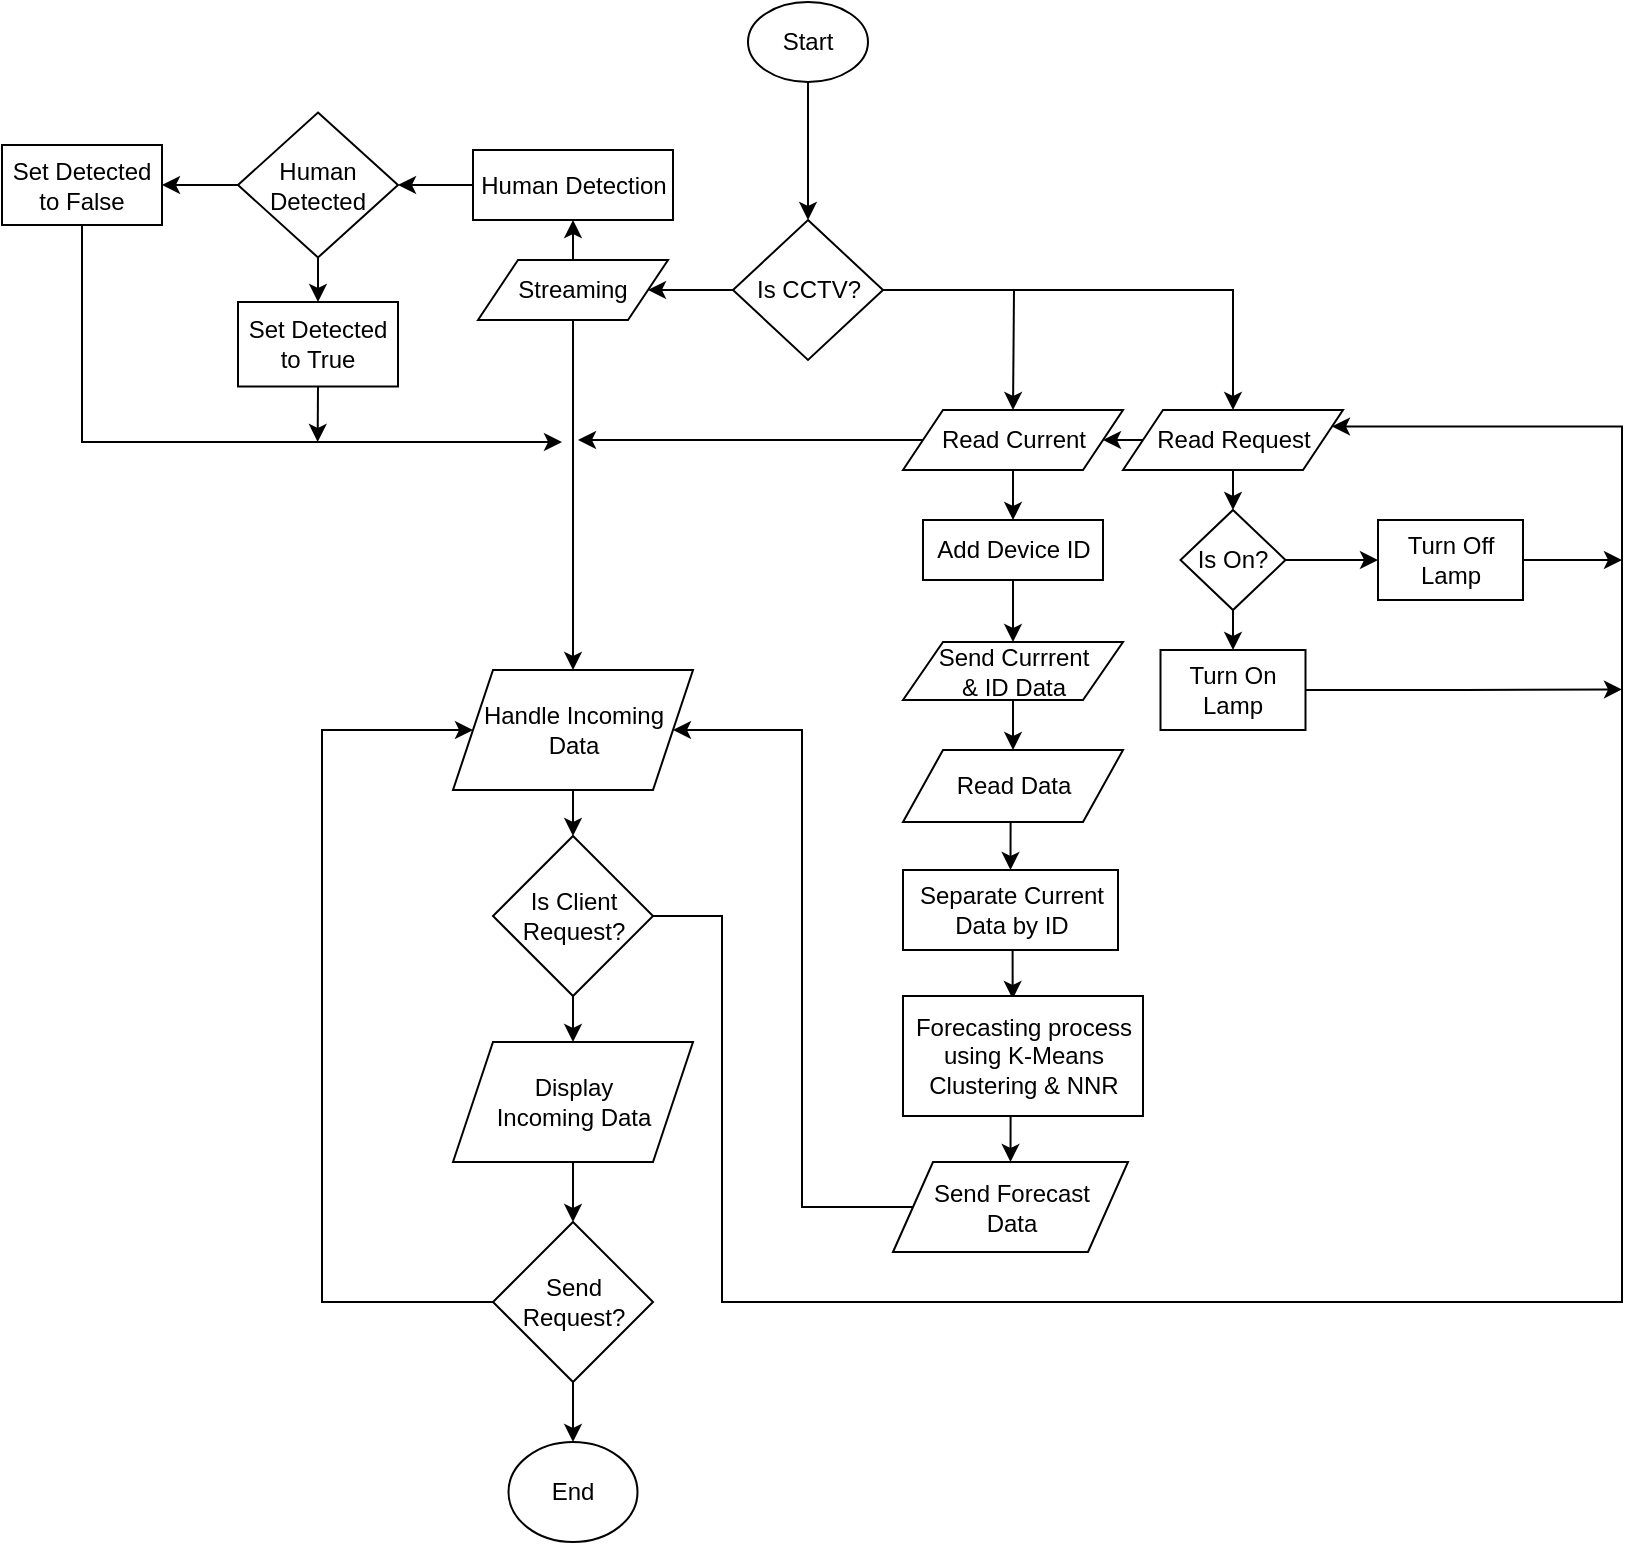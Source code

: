 <mxfile version="13.7.9" type="github">
  <diagram id="C5RBs43oDa-KdzZeNtuy" name="Page-1">
    <mxGraphModel dx="1021" dy="581" grid="1" gridSize="10" guides="1" tooltips="1" connect="1" arrows="1" fold="1" page="1" pageScale="1" pageWidth="1169" pageHeight="827" math="0" shadow="0">
      <root>
        <mxCell id="WIyWlLk6GJQsqaUBKTNV-0" />
        <mxCell id="WIyWlLk6GJQsqaUBKTNV-1" parent="WIyWlLk6GJQsqaUBKTNV-0" />
        <mxCell id="Et6rMjXYBVE10G3ZFk7t-49" style="edgeStyle=orthogonalEdgeStyle;rounded=0;orthogonalLoop=1;jettySize=auto;html=1;exitX=1;exitY=0.5;exitDx=0;exitDy=0;entryX=0.5;entryY=0;entryDx=0;entryDy=0;" edge="1" parent="WIyWlLk6GJQsqaUBKTNV-1" source="Et6rMjXYBVE10G3ZFk7t-3" target="Et6rMjXYBVE10G3ZFk7t-9">
          <mxGeometry relative="1" as="geometry" />
        </mxCell>
        <mxCell id="Et6rMjXYBVE10G3ZFk7t-3" value="Is CCTV?" style="rhombus;whiteSpace=wrap;html=1;" vertex="1" parent="WIyWlLk6GJQsqaUBKTNV-1">
          <mxGeometry x="535.5" y="189" width="75" height="70" as="geometry" />
        </mxCell>
        <mxCell id="Et6rMjXYBVE10G3ZFk7t-4" value="" style="endArrow=classic;html=1;exitX=0.5;exitY=1;exitDx=0;exitDy=0;entryX=0.5;entryY=0;entryDx=0;entryDy=0;" edge="1" parent="WIyWlLk6GJQsqaUBKTNV-1" source="Et6rMjXYBVE10G3ZFk7t-18" target="Et6rMjXYBVE10G3ZFk7t-3">
          <mxGeometry width="50" height="50" relative="1" as="geometry">
            <mxPoint x="573" y="164" as="sourcePoint" />
            <mxPoint x="548" y="274" as="targetPoint" />
          </mxGeometry>
        </mxCell>
        <mxCell id="Et6rMjXYBVE10G3ZFk7t-69" style="edgeStyle=orthogonalEdgeStyle;rounded=0;orthogonalLoop=1;jettySize=auto;html=1;exitX=0.5;exitY=1;exitDx=0;exitDy=0;entryX=0.5;entryY=0;entryDx=0;entryDy=0;" edge="1" parent="WIyWlLk6GJQsqaUBKTNV-1" source="Et6rMjXYBVE10G3ZFk7t-5" target="Et6rMjXYBVE10G3ZFk7t-45">
          <mxGeometry relative="1" as="geometry" />
        </mxCell>
        <mxCell id="Et6rMjXYBVE10G3ZFk7t-5" value="Streaming" style="shape=parallelogram;perimeter=parallelogramPerimeter;whiteSpace=wrap;html=1;fixedSize=1;" vertex="1" parent="WIyWlLk6GJQsqaUBKTNV-1">
          <mxGeometry x="408" y="209" width="95" height="30" as="geometry" />
        </mxCell>
        <mxCell id="Et6rMjXYBVE10G3ZFk7t-66" style="edgeStyle=orthogonalEdgeStyle;rounded=0;orthogonalLoop=1;jettySize=auto;html=1;exitX=0;exitY=0.5;exitDx=0;exitDy=0;entryX=1;entryY=0.5;entryDx=0;entryDy=0;" edge="1" parent="WIyWlLk6GJQsqaUBKTNV-1" source="Et6rMjXYBVE10G3ZFk7t-9" target="Et6rMjXYBVE10G3ZFk7t-10">
          <mxGeometry relative="1" as="geometry" />
        </mxCell>
        <mxCell id="Et6rMjXYBVE10G3ZFk7t-9" value="Read Request" style="shape=parallelogram;perimeter=parallelogramPerimeter;whiteSpace=wrap;html=1;fixedSize=1;" vertex="1" parent="WIyWlLk6GJQsqaUBKTNV-1">
          <mxGeometry x="730.5" y="284" width="110" height="30" as="geometry" />
        </mxCell>
        <mxCell id="Et6rMjXYBVE10G3ZFk7t-67" style="edgeStyle=orthogonalEdgeStyle;rounded=0;orthogonalLoop=1;jettySize=auto;html=1;exitX=0.5;exitY=1;exitDx=0;exitDy=0;entryX=0.5;entryY=0;entryDx=0;entryDy=0;" edge="1" parent="WIyWlLk6GJQsqaUBKTNV-1" source="Et6rMjXYBVE10G3ZFk7t-10" target="Et6rMjXYBVE10G3ZFk7t-56">
          <mxGeometry relative="1" as="geometry" />
        </mxCell>
        <mxCell id="Et6rMjXYBVE10G3ZFk7t-72" style="edgeStyle=orthogonalEdgeStyle;rounded=0;orthogonalLoop=1;jettySize=auto;html=1;exitX=0;exitY=0.5;exitDx=0;exitDy=0;" edge="1" parent="WIyWlLk6GJQsqaUBKTNV-1" source="Et6rMjXYBVE10G3ZFk7t-10">
          <mxGeometry relative="1" as="geometry">
            <mxPoint x="458" y="299" as="targetPoint" />
          </mxGeometry>
        </mxCell>
        <mxCell id="Et6rMjXYBVE10G3ZFk7t-10" value="Read Current" style="shape=parallelogram;perimeter=parallelogramPerimeter;whiteSpace=wrap;html=1;fixedSize=1;" vertex="1" parent="WIyWlLk6GJQsqaUBKTNV-1">
          <mxGeometry x="620.5" y="284" width="110" height="30" as="geometry" />
        </mxCell>
        <mxCell id="Et6rMjXYBVE10G3ZFk7t-12" value="" style="endArrow=classic;html=1;entryX=0.5;entryY=0;entryDx=0;entryDy=0;" edge="1" parent="WIyWlLk6GJQsqaUBKTNV-1" target="Et6rMjXYBVE10G3ZFk7t-10">
          <mxGeometry width="50" height="50" relative="1" as="geometry">
            <mxPoint x="676" y="224" as="sourcePoint" />
            <mxPoint x="738" y="264" as="targetPoint" />
          </mxGeometry>
        </mxCell>
        <mxCell id="Et6rMjXYBVE10G3ZFk7t-14" value="Is On?" style="rhombus;whiteSpace=wrap;html=1;" vertex="1" parent="WIyWlLk6GJQsqaUBKTNV-1">
          <mxGeometry x="759.25" y="334" width="52.5" height="50" as="geometry" />
        </mxCell>
        <mxCell id="Et6rMjXYBVE10G3ZFk7t-101" style="edgeStyle=orthogonalEdgeStyle;rounded=0;orthogonalLoop=1;jettySize=auto;html=1;exitX=1;exitY=0.5;exitDx=0;exitDy=0;" edge="1" parent="WIyWlLk6GJQsqaUBKTNV-1" source="Et6rMjXYBVE10G3ZFk7t-16">
          <mxGeometry relative="1" as="geometry">
            <mxPoint x="980" y="423.706" as="targetPoint" />
          </mxGeometry>
        </mxCell>
        <mxCell id="Et6rMjXYBVE10G3ZFk7t-16" value="Turn On&lt;br&gt;Lamp" style="rounded=0;whiteSpace=wrap;html=1;" vertex="1" parent="WIyWlLk6GJQsqaUBKTNV-1">
          <mxGeometry x="749.25" y="404" width="72.5" height="40" as="geometry" />
        </mxCell>
        <mxCell id="Et6rMjXYBVE10G3ZFk7t-100" style="edgeStyle=orthogonalEdgeStyle;rounded=0;orthogonalLoop=1;jettySize=auto;html=1;exitX=1;exitY=0.5;exitDx=0;exitDy=0;" edge="1" parent="WIyWlLk6GJQsqaUBKTNV-1" source="Et6rMjXYBVE10G3ZFk7t-17">
          <mxGeometry relative="1" as="geometry">
            <mxPoint x="980" y="359" as="targetPoint" />
          </mxGeometry>
        </mxCell>
        <mxCell id="Et6rMjXYBVE10G3ZFk7t-17" value="Turn Off&lt;br&gt;Lamp" style="rounded=0;whiteSpace=wrap;html=1;" vertex="1" parent="WIyWlLk6GJQsqaUBKTNV-1">
          <mxGeometry x="858" y="339" width="72.5" height="40" as="geometry" />
        </mxCell>
        <mxCell id="Et6rMjXYBVE10G3ZFk7t-18" value="Start" style="ellipse;whiteSpace=wrap;html=1;" vertex="1" parent="WIyWlLk6GJQsqaUBKTNV-1">
          <mxGeometry x="543" y="80" width="60" height="40" as="geometry" />
        </mxCell>
        <mxCell id="Et6rMjXYBVE10G3ZFk7t-19" value="" style="endArrow=classic;html=1;entryX=0.5;entryY=0;entryDx=0;entryDy=0;exitX=0.5;exitY=1;exitDx=0;exitDy=0;" edge="1" parent="WIyWlLk6GJQsqaUBKTNV-1" source="Et6rMjXYBVE10G3ZFk7t-14" target="Et6rMjXYBVE10G3ZFk7t-16">
          <mxGeometry width="50" height="50" relative="1" as="geometry">
            <mxPoint x="618" y="374" as="sourcePoint" />
            <mxPoint x="668" y="324" as="targetPoint" />
          </mxGeometry>
        </mxCell>
        <mxCell id="Et6rMjXYBVE10G3ZFk7t-20" value="" style="endArrow=classic;html=1;entryX=0;entryY=0.5;entryDx=0;entryDy=0;exitX=1;exitY=0.5;exitDx=0;exitDy=0;" edge="1" parent="WIyWlLk6GJQsqaUBKTNV-1" source="Et6rMjXYBVE10G3ZFk7t-14" target="Et6rMjXYBVE10G3ZFk7t-17">
          <mxGeometry width="50" height="50" relative="1" as="geometry">
            <mxPoint x="828" y="374" as="sourcePoint" />
            <mxPoint x="668" y="324" as="targetPoint" />
          </mxGeometry>
        </mxCell>
        <mxCell id="Et6rMjXYBVE10G3ZFk7t-21" value="" style="endArrow=classic;html=1;exitX=0.5;exitY=1;exitDx=0;exitDy=0;entryX=0.5;entryY=0;entryDx=0;entryDy=0;" edge="1" parent="WIyWlLk6GJQsqaUBKTNV-1" source="Et6rMjXYBVE10G3ZFk7t-9" target="Et6rMjXYBVE10G3ZFk7t-14">
          <mxGeometry width="50" height="50" relative="1" as="geometry">
            <mxPoint x="618" y="374" as="sourcePoint" />
            <mxPoint x="668" y="324" as="targetPoint" />
          </mxGeometry>
        </mxCell>
        <mxCell id="Et6rMjXYBVE10G3ZFk7t-27" value="Human Detection" style="rounded=0;whiteSpace=wrap;html=1;" vertex="1" parent="WIyWlLk6GJQsqaUBKTNV-1">
          <mxGeometry x="405.5" y="154" width="100" height="35" as="geometry" />
        </mxCell>
        <mxCell id="Et6rMjXYBVE10G3ZFk7t-79" style="edgeStyle=orthogonalEdgeStyle;rounded=0;orthogonalLoop=1;jettySize=auto;html=1;exitX=0;exitY=0.5;exitDx=0;exitDy=0;entryX=1;entryY=0.5;entryDx=0;entryDy=0;" edge="1" parent="WIyWlLk6GJQsqaUBKTNV-1" source="Et6rMjXYBVE10G3ZFk7t-28" target="Et6rMjXYBVE10G3ZFk7t-76">
          <mxGeometry relative="1" as="geometry" />
        </mxCell>
        <mxCell id="Et6rMjXYBVE10G3ZFk7t-80" value="" style="edgeStyle=orthogonalEdgeStyle;rounded=0;orthogonalLoop=1;jettySize=auto;html=1;" edge="1" parent="WIyWlLk6GJQsqaUBKTNV-1" source="Et6rMjXYBVE10G3ZFk7t-28" target="Et6rMjXYBVE10G3ZFk7t-77">
          <mxGeometry relative="1" as="geometry" />
        </mxCell>
        <mxCell id="Et6rMjXYBVE10G3ZFk7t-28" value="Human&lt;br&gt;Detected" style="rhombus;whiteSpace=wrap;html=1;" vertex="1" parent="WIyWlLk6GJQsqaUBKTNV-1">
          <mxGeometry x="288" y="135.25" width="80" height="72.5" as="geometry" />
        </mxCell>
        <mxCell id="Et6rMjXYBVE10G3ZFk7t-32" value="" style="endArrow=classic;html=1;exitX=0;exitY=0.5;exitDx=0;exitDy=0;entryX=1;entryY=0.5;entryDx=0;entryDy=0;" edge="1" parent="WIyWlLk6GJQsqaUBKTNV-1" source="Et6rMjXYBVE10G3ZFk7t-3" target="Et6rMjXYBVE10G3ZFk7t-5">
          <mxGeometry width="50" height="50" relative="1" as="geometry">
            <mxPoint x="578" y="334" as="sourcePoint" />
            <mxPoint x="628" y="284" as="targetPoint" />
          </mxGeometry>
        </mxCell>
        <mxCell id="Et6rMjXYBVE10G3ZFk7t-34" value="" style="endArrow=classic;html=1;exitX=0.5;exitY=0;exitDx=0;exitDy=0;entryX=0.5;entryY=1;entryDx=0;entryDy=0;" edge="1" parent="WIyWlLk6GJQsqaUBKTNV-1" source="Et6rMjXYBVE10G3ZFk7t-5" target="Et6rMjXYBVE10G3ZFk7t-27">
          <mxGeometry width="50" height="50" relative="1" as="geometry">
            <mxPoint x="578" y="334" as="sourcePoint" />
            <mxPoint x="628" y="284" as="targetPoint" />
          </mxGeometry>
        </mxCell>
        <mxCell id="Et6rMjXYBVE10G3ZFk7t-39" value="" style="endArrow=classic;html=1;exitX=0;exitY=0.5;exitDx=0;exitDy=0;entryX=1;entryY=0.5;entryDx=0;entryDy=0;" edge="1" parent="WIyWlLk6GJQsqaUBKTNV-1" source="Et6rMjXYBVE10G3ZFk7t-27" target="Et6rMjXYBVE10G3ZFk7t-28">
          <mxGeometry width="50" height="50" relative="1" as="geometry">
            <mxPoint x="578" y="334" as="sourcePoint" />
            <mxPoint x="628" y="284" as="targetPoint" />
          </mxGeometry>
        </mxCell>
        <mxCell id="Et6rMjXYBVE10G3ZFk7t-94" style="edgeStyle=orthogonalEdgeStyle;rounded=0;orthogonalLoop=1;jettySize=auto;html=1;exitX=0.5;exitY=1;exitDx=0;exitDy=0;" edge="1" parent="WIyWlLk6GJQsqaUBKTNV-1" source="Et6rMjXYBVE10G3ZFk7t-45" target="Et6rMjXYBVE10G3ZFk7t-90">
          <mxGeometry relative="1" as="geometry" />
        </mxCell>
        <mxCell id="Et6rMjXYBVE10G3ZFk7t-45" value="Handle Incoming Data" style="shape=parallelogram;perimeter=parallelogramPerimeter;whiteSpace=wrap;html=1;fixedSize=1;" vertex="1" parent="WIyWlLk6GJQsqaUBKTNV-1">
          <mxGeometry x="395.5" y="414" width="120" height="60" as="geometry" />
        </mxCell>
        <mxCell id="Et6rMjXYBVE10G3ZFk7t-84" style="edgeStyle=orthogonalEdgeStyle;rounded=0;orthogonalLoop=1;jettySize=auto;html=1;exitX=0.5;exitY=1;exitDx=0;exitDy=0;entryX=0.5;entryY=0;entryDx=0;entryDy=0;" edge="1" parent="WIyWlLk6GJQsqaUBKTNV-1" source="Et6rMjXYBVE10G3ZFk7t-51" target="Et6rMjXYBVE10G3ZFk7t-59">
          <mxGeometry relative="1" as="geometry" />
        </mxCell>
        <mxCell id="Et6rMjXYBVE10G3ZFk7t-51" value="Send Currrent&lt;br&gt;&amp;amp; ID Data" style="shape=parallelogram;perimeter=parallelogramPerimeter;whiteSpace=wrap;html=1;fixedSize=1;" vertex="1" parent="WIyWlLk6GJQsqaUBKTNV-1">
          <mxGeometry x="620.5" y="400" width="110" height="29" as="geometry" />
        </mxCell>
        <mxCell id="Et6rMjXYBVE10G3ZFk7t-83" style="edgeStyle=orthogonalEdgeStyle;rounded=0;orthogonalLoop=1;jettySize=auto;html=1;exitX=0.5;exitY=1;exitDx=0;exitDy=0;entryX=0.5;entryY=0;entryDx=0;entryDy=0;" edge="1" parent="WIyWlLk6GJQsqaUBKTNV-1" source="Et6rMjXYBVE10G3ZFk7t-56" target="Et6rMjXYBVE10G3ZFk7t-51">
          <mxGeometry relative="1" as="geometry" />
        </mxCell>
        <mxCell id="Et6rMjXYBVE10G3ZFk7t-56" value="Add Device ID" style="rounded=0;whiteSpace=wrap;html=1;" vertex="1" parent="WIyWlLk6GJQsqaUBKTNV-1">
          <mxGeometry x="630.5" y="339" width="90" height="30" as="geometry" />
        </mxCell>
        <mxCell id="Et6rMjXYBVE10G3ZFk7t-85" style="edgeStyle=orthogonalEdgeStyle;rounded=0;orthogonalLoop=1;jettySize=auto;html=1;exitX=0.5;exitY=1;exitDx=0;exitDy=0;entryX=0.5;entryY=0;entryDx=0;entryDy=0;" edge="1" parent="WIyWlLk6GJQsqaUBKTNV-1" source="Et6rMjXYBVE10G3ZFk7t-59" target="Et6rMjXYBVE10G3ZFk7t-60">
          <mxGeometry relative="1" as="geometry" />
        </mxCell>
        <mxCell id="Et6rMjXYBVE10G3ZFk7t-59" value="Read Data" style="shape=parallelogram;perimeter=parallelogramPerimeter;whiteSpace=wrap;html=1;fixedSize=1;" vertex="1" parent="WIyWlLk6GJQsqaUBKTNV-1">
          <mxGeometry x="620.5" y="454" width="110" height="36" as="geometry" />
        </mxCell>
        <mxCell id="Et6rMjXYBVE10G3ZFk7t-87" style="edgeStyle=orthogonalEdgeStyle;rounded=0;orthogonalLoop=1;jettySize=auto;html=1;exitX=0.5;exitY=1;exitDx=0;exitDy=0;entryX=0.457;entryY=0.025;entryDx=0;entryDy=0;entryPerimeter=0;" edge="1" parent="WIyWlLk6GJQsqaUBKTNV-1" source="Et6rMjXYBVE10G3ZFk7t-60" target="Et6rMjXYBVE10G3ZFk7t-61">
          <mxGeometry relative="1" as="geometry" />
        </mxCell>
        <mxCell id="Et6rMjXYBVE10G3ZFk7t-60" value="Separate Current Data by ID" style="rounded=0;whiteSpace=wrap;html=1;" vertex="1" parent="WIyWlLk6GJQsqaUBKTNV-1">
          <mxGeometry x="620.5" y="514" width="107.5" height="40" as="geometry" />
        </mxCell>
        <mxCell id="Et6rMjXYBVE10G3ZFk7t-88" style="edgeStyle=orthogonalEdgeStyle;rounded=0;orthogonalLoop=1;jettySize=auto;html=1;exitX=0.5;exitY=1;exitDx=0;exitDy=0;entryX=0.5;entryY=0;entryDx=0;entryDy=0;" edge="1" parent="WIyWlLk6GJQsqaUBKTNV-1" source="Et6rMjXYBVE10G3ZFk7t-61" target="Et6rMjXYBVE10G3ZFk7t-62">
          <mxGeometry relative="1" as="geometry" />
        </mxCell>
        <mxCell id="Et6rMjXYBVE10G3ZFk7t-61" value="Forecasting process using K-Means Clustering &amp;amp; NNR" style="rounded=0;whiteSpace=wrap;html=1;" vertex="1" parent="WIyWlLk6GJQsqaUBKTNV-1">
          <mxGeometry x="620.5" y="577" width="120" height="60" as="geometry" />
        </mxCell>
        <mxCell id="Et6rMjXYBVE10G3ZFk7t-89" style="edgeStyle=orthogonalEdgeStyle;rounded=0;orthogonalLoop=1;jettySize=auto;html=1;exitX=0;exitY=0.5;exitDx=0;exitDy=0;entryX=1;entryY=0.5;entryDx=0;entryDy=0;" edge="1" parent="WIyWlLk6GJQsqaUBKTNV-1" source="Et6rMjXYBVE10G3ZFk7t-62" target="Et6rMjXYBVE10G3ZFk7t-45">
          <mxGeometry relative="1" as="geometry">
            <Array as="points">
              <mxPoint x="570" y="683" />
              <mxPoint x="570" y="444" />
            </Array>
          </mxGeometry>
        </mxCell>
        <mxCell id="Et6rMjXYBVE10G3ZFk7t-62" value="Send Forecast&lt;br&gt;Data" style="shape=parallelogram;perimeter=parallelogramPerimeter;whiteSpace=wrap;html=1;fixedSize=1;" vertex="1" parent="WIyWlLk6GJQsqaUBKTNV-1">
          <mxGeometry x="615.5" y="660" width="117.5" height="45" as="geometry" />
        </mxCell>
        <mxCell id="Et6rMjXYBVE10G3ZFk7t-81" style="edgeStyle=orthogonalEdgeStyle;rounded=0;orthogonalLoop=1;jettySize=auto;html=1;exitX=0.5;exitY=1;exitDx=0;exitDy=0;" edge="1" parent="WIyWlLk6GJQsqaUBKTNV-1" source="Et6rMjXYBVE10G3ZFk7t-76">
          <mxGeometry relative="1" as="geometry">
            <mxPoint x="450" y="300" as="targetPoint" />
            <Array as="points">
              <mxPoint x="210" y="300" />
            </Array>
          </mxGeometry>
        </mxCell>
        <mxCell id="Et6rMjXYBVE10G3ZFk7t-76" value="Set Detected&lt;br&gt;to False" style="rounded=0;whiteSpace=wrap;html=1;" vertex="1" parent="WIyWlLk6GJQsqaUBKTNV-1">
          <mxGeometry x="170" y="151.5" width="80" height="40" as="geometry" />
        </mxCell>
        <mxCell id="Et6rMjXYBVE10G3ZFk7t-82" style="edgeStyle=orthogonalEdgeStyle;rounded=0;orthogonalLoop=1;jettySize=auto;html=1;exitX=0.5;exitY=1;exitDx=0;exitDy=0;" edge="1" parent="WIyWlLk6GJQsqaUBKTNV-1" source="Et6rMjXYBVE10G3ZFk7t-77">
          <mxGeometry relative="1" as="geometry">
            <mxPoint x="327.833" y="300" as="targetPoint" />
          </mxGeometry>
        </mxCell>
        <mxCell id="Et6rMjXYBVE10G3ZFk7t-77" value="Set Detected&lt;br&gt;to True" style="rounded=0;whiteSpace=wrap;html=1;" vertex="1" parent="WIyWlLk6GJQsqaUBKTNV-1">
          <mxGeometry x="288" y="230" width="80" height="42.25" as="geometry" />
        </mxCell>
        <mxCell id="Et6rMjXYBVE10G3ZFk7t-95" style="edgeStyle=orthogonalEdgeStyle;rounded=0;orthogonalLoop=1;jettySize=auto;html=1;exitX=0.5;exitY=1;exitDx=0;exitDy=0;entryX=0.5;entryY=0;entryDx=0;entryDy=0;" edge="1" parent="WIyWlLk6GJQsqaUBKTNV-1" source="Et6rMjXYBVE10G3ZFk7t-90" target="Et6rMjXYBVE10G3ZFk7t-91">
          <mxGeometry relative="1" as="geometry" />
        </mxCell>
        <mxCell id="Et6rMjXYBVE10G3ZFk7t-99" style="edgeStyle=orthogonalEdgeStyle;rounded=0;orthogonalLoop=1;jettySize=auto;html=1;exitX=1;exitY=0.5;exitDx=0;exitDy=0;entryX=1;entryY=0.25;entryDx=0;entryDy=0;" edge="1" parent="WIyWlLk6GJQsqaUBKTNV-1" source="Et6rMjXYBVE10G3ZFk7t-90" target="Et6rMjXYBVE10G3ZFk7t-9">
          <mxGeometry relative="1" as="geometry">
            <Array as="points">
              <mxPoint x="530" y="537" />
              <mxPoint x="530" y="730" />
              <mxPoint x="980" y="730" />
              <mxPoint x="980" y="292" />
            </Array>
          </mxGeometry>
        </mxCell>
        <mxCell id="Et6rMjXYBVE10G3ZFk7t-90" value="Is Client Request?" style="rhombus;whiteSpace=wrap;html=1;" vertex="1" parent="WIyWlLk6GJQsqaUBKTNV-1">
          <mxGeometry x="415.5" y="497" width="80" height="80" as="geometry" />
        </mxCell>
        <mxCell id="Et6rMjXYBVE10G3ZFk7t-96" style="edgeStyle=orthogonalEdgeStyle;rounded=0;orthogonalLoop=1;jettySize=auto;html=1;exitX=0.5;exitY=1;exitDx=0;exitDy=0;entryX=0.5;entryY=0;entryDx=0;entryDy=0;" edge="1" parent="WIyWlLk6GJQsqaUBKTNV-1" source="Et6rMjXYBVE10G3ZFk7t-91" target="Et6rMjXYBVE10G3ZFk7t-92">
          <mxGeometry relative="1" as="geometry" />
        </mxCell>
        <mxCell id="Et6rMjXYBVE10G3ZFk7t-91" value="Display &lt;br&gt;Incoming Data" style="shape=parallelogram;perimeter=parallelogramPerimeter;whiteSpace=wrap;html=1;fixedSize=1;" vertex="1" parent="WIyWlLk6GJQsqaUBKTNV-1">
          <mxGeometry x="395.5" y="600" width="120" height="60" as="geometry" />
        </mxCell>
        <mxCell id="Et6rMjXYBVE10G3ZFk7t-97" style="edgeStyle=orthogonalEdgeStyle;rounded=0;orthogonalLoop=1;jettySize=auto;html=1;exitX=0.5;exitY=1;exitDx=0;exitDy=0;" edge="1" parent="WIyWlLk6GJQsqaUBKTNV-1" source="Et6rMjXYBVE10G3ZFk7t-92" target="Et6rMjXYBVE10G3ZFk7t-93">
          <mxGeometry relative="1" as="geometry" />
        </mxCell>
        <mxCell id="Et6rMjXYBVE10G3ZFk7t-98" style="edgeStyle=orthogonalEdgeStyle;rounded=0;orthogonalLoop=1;jettySize=auto;html=1;exitX=0;exitY=0.5;exitDx=0;exitDy=0;entryX=0;entryY=0.5;entryDx=0;entryDy=0;" edge="1" parent="WIyWlLk6GJQsqaUBKTNV-1" source="Et6rMjXYBVE10G3ZFk7t-92" target="Et6rMjXYBVE10G3ZFk7t-45">
          <mxGeometry relative="1" as="geometry">
            <Array as="points">
              <mxPoint x="330" y="730" />
              <mxPoint x="330" y="444" />
            </Array>
          </mxGeometry>
        </mxCell>
        <mxCell id="Et6rMjXYBVE10G3ZFk7t-92" value="Send Request?" style="rhombus;whiteSpace=wrap;html=1;" vertex="1" parent="WIyWlLk6GJQsqaUBKTNV-1">
          <mxGeometry x="415.5" y="690" width="80" height="80" as="geometry" />
        </mxCell>
        <mxCell id="Et6rMjXYBVE10G3ZFk7t-93" value="End" style="ellipse;whiteSpace=wrap;html=1;" vertex="1" parent="WIyWlLk6GJQsqaUBKTNV-1">
          <mxGeometry x="423.25" y="800" width="64.5" height="50" as="geometry" />
        </mxCell>
      </root>
    </mxGraphModel>
  </diagram>
</mxfile>
